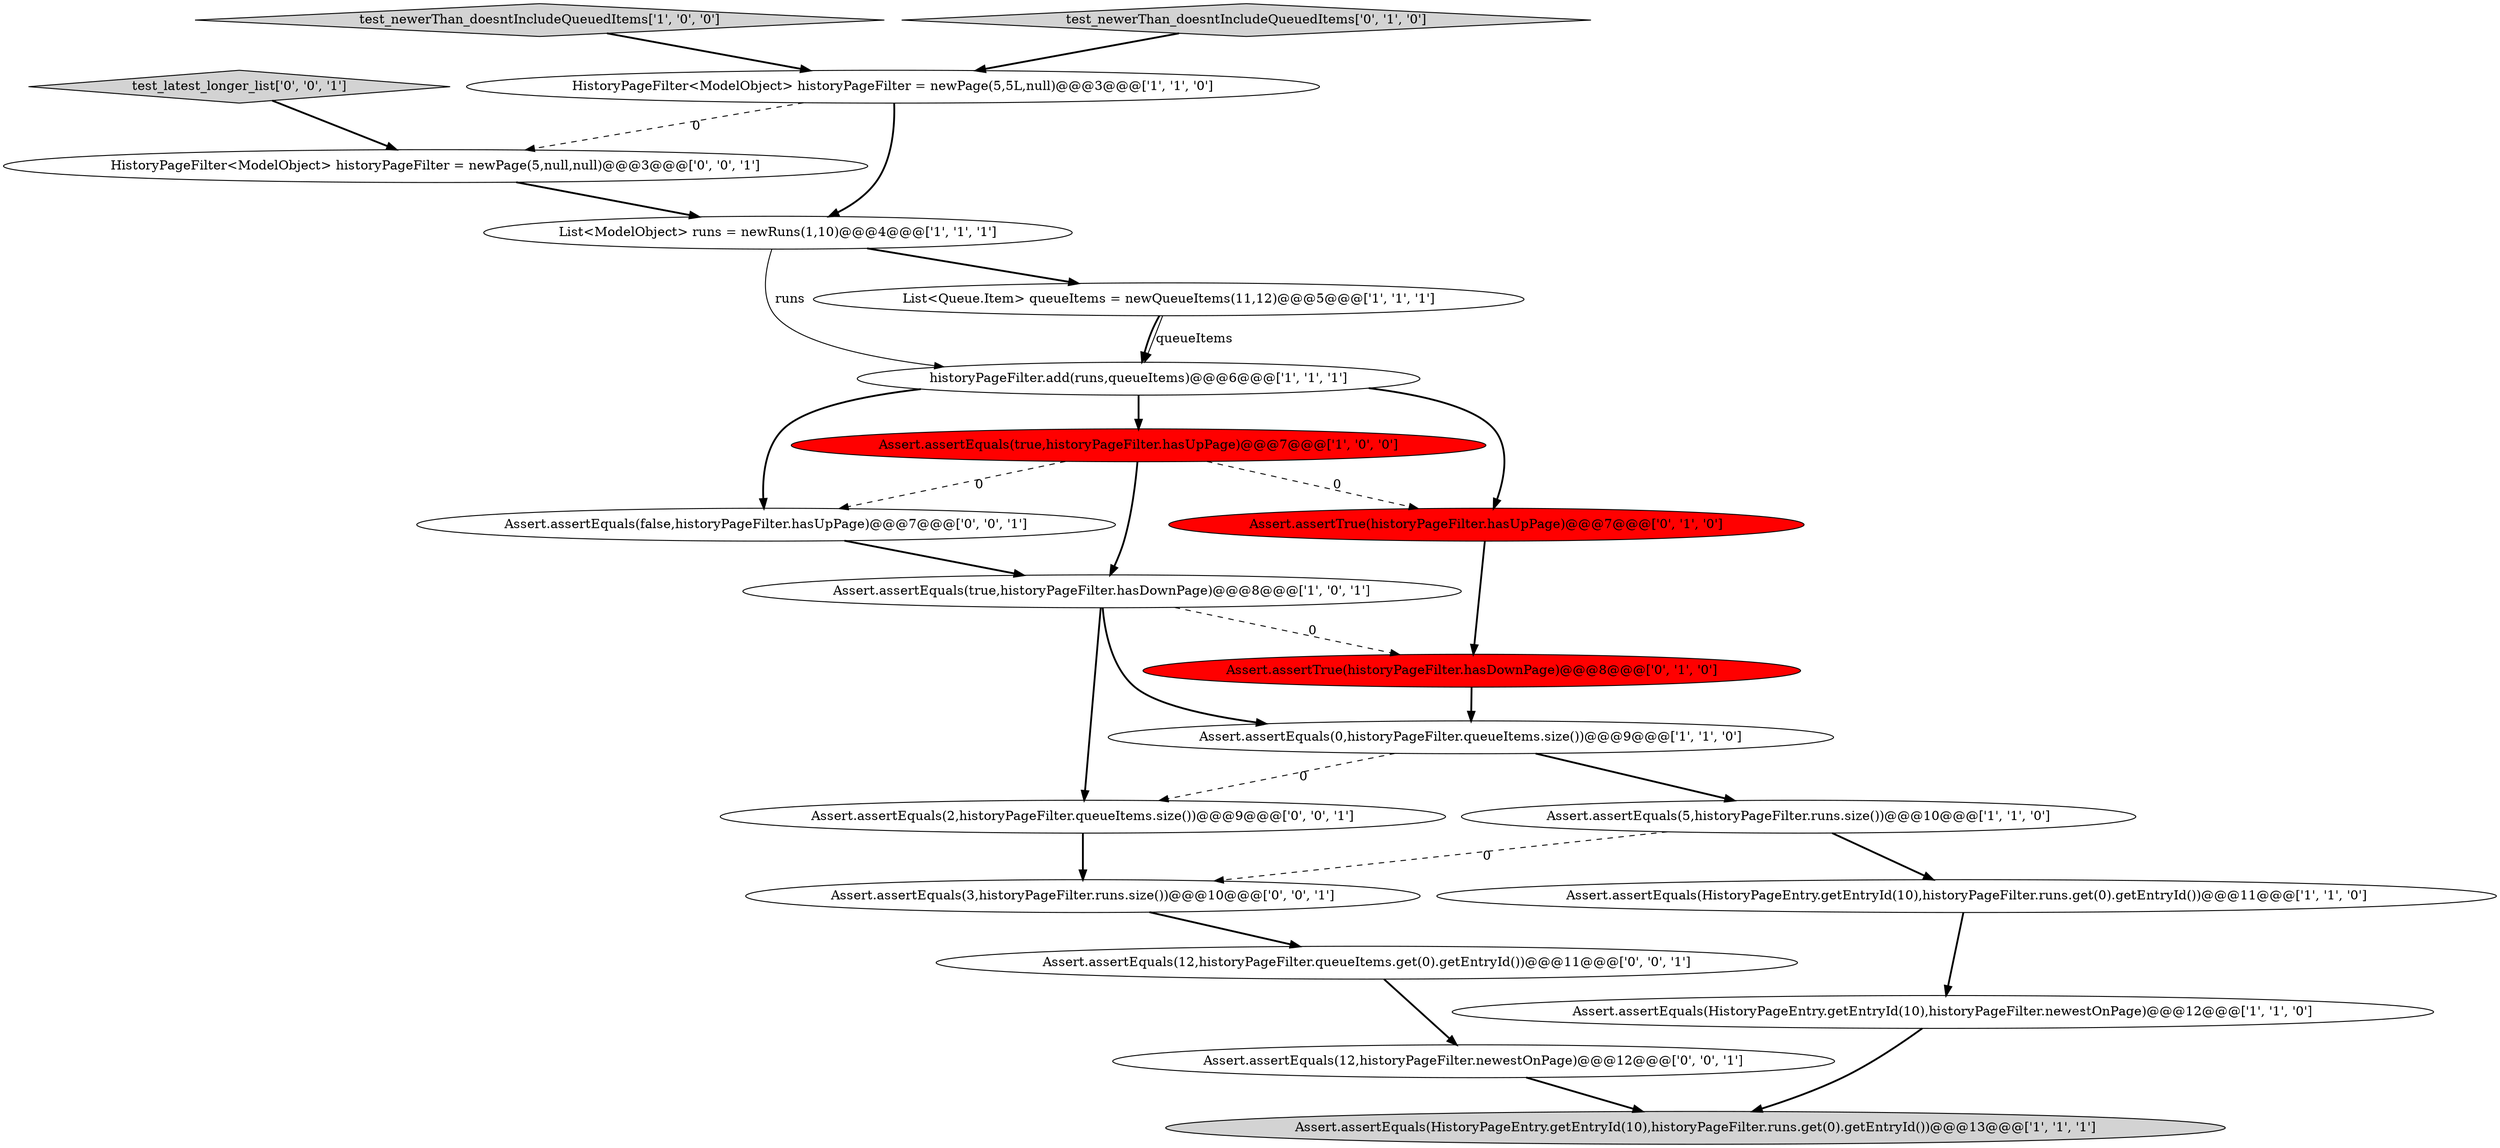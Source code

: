 digraph {
11 [style = filled, label = "Assert.assertEquals(true,historyPageFilter.hasUpPage)@@@7@@@['1', '0', '0']", fillcolor = red, shape = ellipse image = "AAA1AAABBB1BBB"];
10 [style = filled, label = "Assert.assertEquals(0,historyPageFilter.queueItems.size())@@@9@@@['1', '1', '0']", fillcolor = white, shape = ellipse image = "AAA0AAABBB1BBB"];
5 [style = filled, label = "Assert.assertEquals(true,historyPageFilter.hasDownPage)@@@8@@@['1', '0', '1']", fillcolor = white, shape = ellipse image = "AAA0AAABBB1BBB"];
17 [style = filled, label = "Assert.assertEquals(12,historyPageFilter.queueItems.get(0).getEntryId())@@@11@@@['0', '0', '1']", fillcolor = white, shape = ellipse image = "AAA0AAABBB3BBB"];
13 [style = filled, label = "Assert.assertTrue(historyPageFilter.hasUpPage)@@@7@@@['0', '1', '0']", fillcolor = red, shape = ellipse image = "AAA1AAABBB2BBB"];
15 [style = filled, label = "Assert.assertEquals(2,historyPageFilter.queueItems.size())@@@9@@@['0', '0', '1']", fillcolor = white, shape = ellipse image = "AAA0AAABBB3BBB"];
18 [style = filled, label = "Assert.assertEquals(12,historyPageFilter.newestOnPage)@@@12@@@['0', '0', '1']", fillcolor = white, shape = ellipse image = "AAA0AAABBB3BBB"];
20 [style = filled, label = "test_latest_longer_list['0', '0', '1']", fillcolor = lightgray, shape = diamond image = "AAA0AAABBB3BBB"];
8 [style = filled, label = "historyPageFilter.add(runs,queueItems)@@@6@@@['1', '1', '1']", fillcolor = white, shape = ellipse image = "AAA0AAABBB1BBB"];
6 [style = filled, label = "Assert.assertEquals(HistoryPageEntry.getEntryId(10),historyPageFilter.newestOnPage)@@@12@@@['1', '1', '0']", fillcolor = white, shape = ellipse image = "AAA0AAABBB1BBB"];
12 [style = filled, label = "Assert.assertTrue(historyPageFilter.hasDownPage)@@@8@@@['0', '1', '0']", fillcolor = red, shape = ellipse image = "AAA1AAABBB2BBB"];
1 [style = filled, label = "Assert.assertEquals(HistoryPageEntry.getEntryId(10),historyPageFilter.runs.get(0).getEntryId())@@@13@@@['1', '1', '1']", fillcolor = lightgray, shape = ellipse image = "AAA0AAABBB1BBB"];
21 [style = filled, label = "HistoryPageFilter<ModelObject> historyPageFilter = newPage(5,null,null)@@@3@@@['0', '0', '1']", fillcolor = white, shape = ellipse image = "AAA0AAABBB3BBB"];
2 [style = filled, label = "HistoryPageFilter<ModelObject> historyPageFilter = newPage(5,5L,null)@@@3@@@['1', '1', '0']", fillcolor = white, shape = ellipse image = "AAA0AAABBB1BBB"];
16 [style = filled, label = "Assert.assertEquals(3,historyPageFilter.runs.size())@@@10@@@['0', '0', '1']", fillcolor = white, shape = ellipse image = "AAA0AAABBB3BBB"];
9 [style = filled, label = "Assert.assertEquals(HistoryPageEntry.getEntryId(10),historyPageFilter.runs.get(0).getEntryId())@@@11@@@['1', '1', '0']", fillcolor = white, shape = ellipse image = "AAA0AAABBB1BBB"];
7 [style = filled, label = "List<ModelObject> runs = newRuns(1,10)@@@4@@@['1', '1', '1']", fillcolor = white, shape = ellipse image = "AAA0AAABBB1BBB"];
0 [style = filled, label = "Assert.assertEquals(5,historyPageFilter.runs.size())@@@10@@@['1', '1', '0']", fillcolor = white, shape = ellipse image = "AAA0AAABBB1BBB"];
4 [style = filled, label = "List<Queue.Item> queueItems = newQueueItems(11,12)@@@5@@@['1', '1', '1']", fillcolor = white, shape = ellipse image = "AAA0AAABBB1BBB"];
3 [style = filled, label = "test_newerThan_doesntIncludeQueuedItems['1', '0', '0']", fillcolor = lightgray, shape = diamond image = "AAA0AAABBB1BBB"];
14 [style = filled, label = "test_newerThan_doesntIncludeQueuedItems['0', '1', '0']", fillcolor = lightgray, shape = diamond image = "AAA0AAABBB2BBB"];
19 [style = filled, label = "Assert.assertEquals(false,historyPageFilter.hasUpPage)@@@7@@@['0', '0', '1']", fillcolor = white, shape = ellipse image = "AAA0AAABBB3BBB"];
10->15 [style = dashed, label="0"];
5->10 [style = bold, label=""];
0->9 [style = bold, label=""];
5->12 [style = dashed, label="0"];
8->19 [style = bold, label=""];
0->16 [style = dashed, label="0"];
4->8 [style = solid, label="queueItems"];
5->15 [style = bold, label=""];
7->4 [style = bold, label=""];
16->17 [style = bold, label=""];
15->16 [style = bold, label=""];
9->6 [style = bold, label=""];
20->21 [style = bold, label=""];
19->5 [style = bold, label=""];
6->1 [style = bold, label=""];
11->5 [style = bold, label=""];
11->13 [style = dashed, label="0"];
12->10 [style = bold, label=""];
13->12 [style = bold, label=""];
3->2 [style = bold, label=""];
18->1 [style = bold, label=""];
2->21 [style = dashed, label="0"];
11->19 [style = dashed, label="0"];
10->0 [style = bold, label=""];
7->8 [style = solid, label="runs"];
21->7 [style = bold, label=""];
4->8 [style = bold, label=""];
14->2 [style = bold, label=""];
2->7 [style = bold, label=""];
8->11 [style = bold, label=""];
17->18 [style = bold, label=""];
8->13 [style = bold, label=""];
}
